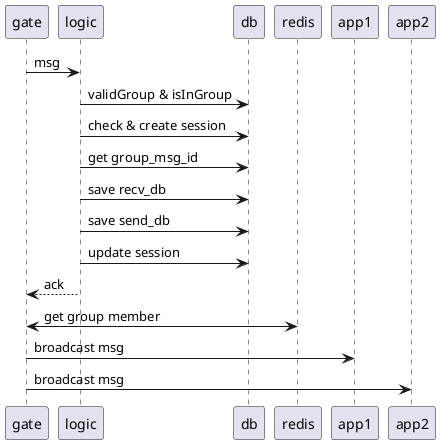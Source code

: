 @startuml
gate -> logic: msg
logic -> db: validGroup & isInGroup
logic -> db: check & create session
logic -> db: get group_msg_id
logic -> db: save recv_db
logic -> db: save send_db
logic -> db: update session
logic --> gate: ack

' 具体查redis还是mysql？根据实际的场景决定把，后面可能简单些。
gate <-> redis: get group member
' gate -> logic: get group member
' logic -> db: query
' logic --> gate: group member list

gate -> app1: broadcast msg
gate -> app2: broadcast msg
@enduml